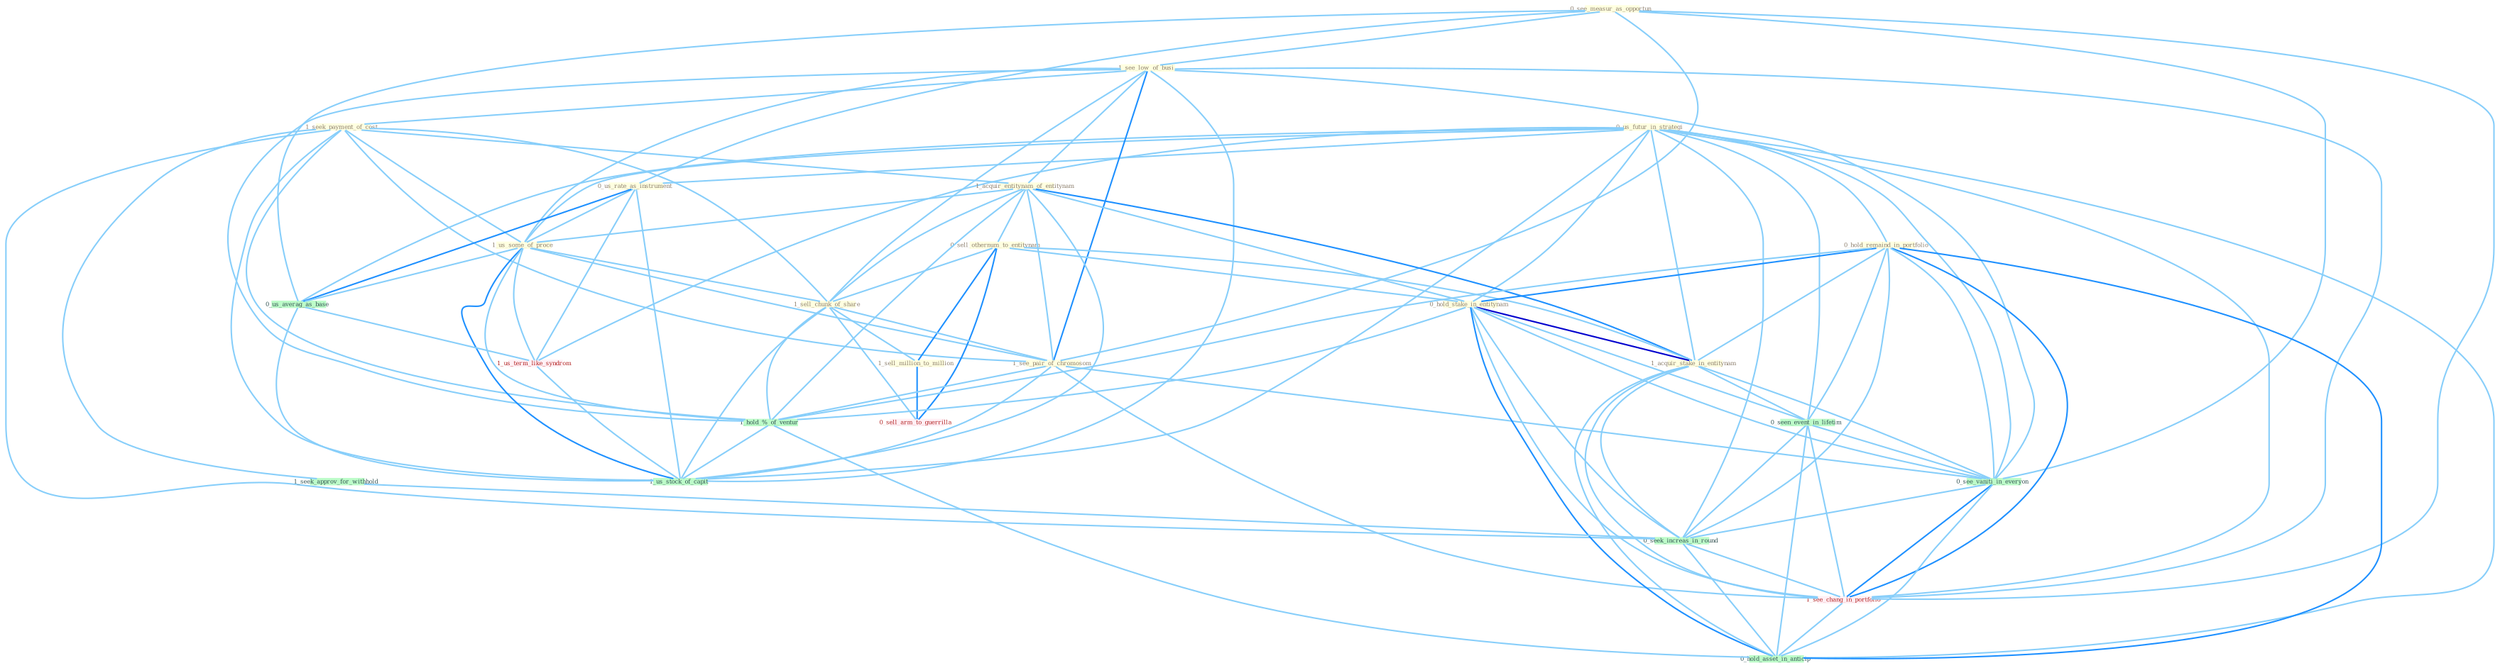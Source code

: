 Graph G{ 
    node
    [shape=polygon,style=filled,width=.5,height=.06,color="#BDFCC9",fixedsize=true,fontsize=4,
    fontcolor="#2f4f4f"];
    {node
    [color="#ffffe0", fontcolor="#8b7d6b"] "0_see_measur_as_opportun " "0_us_futur_in_strategi " "1_see_low_of_busi " "1_seek_payment_of_cost " "1_acquir_entitynam_of_entitynam " "0_us_rate_as_instrument " "1_us_some_of_proce " "0_sell_othernum_to_entitynam " "0_hold_remaind_in_portfolio " "1_sell_chunk_of_share " "1_sell_million_to_million " "1_see_pair_of_chromosom " "0_hold_stake_in_entitynam " "1_acquir_stake_in_entitynam "}
{node [color="#fff0f5", fontcolor="#b22222"] "1_us_term_like_syndrom " "0_sell_arm_to_guerrilla " "1_see_chang_in_portfolio "}
edge [color="#B0E2FF"];

	"0_see_measur_as_opportun " -- "1_see_low_of_busi " [w="1", color="#87cefa" ];
	"0_see_measur_as_opportun " -- "0_us_rate_as_instrument " [w="1", color="#87cefa" ];
	"0_see_measur_as_opportun " -- "1_see_pair_of_chromosom " [w="1", color="#87cefa" ];
	"0_see_measur_as_opportun " -- "0_us_averag_as_base " [w="1", color="#87cefa" ];
	"0_see_measur_as_opportun " -- "0_see_vaniti_in_everyon " [w="1", color="#87cefa" ];
	"0_see_measur_as_opportun " -- "1_see_chang_in_portfolio " [w="1", color="#87cefa" ];
	"0_us_futur_in_strategi " -- "0_us_rate_as_instrument " [w="1", color="#87cefa" ];
	"0_us_futur_in_strategi " -- "1_us_some_of_proce " [w="1", color="#87cefa" ];
	"0_us_futur_in_strategi " -- "0_hold_remaind_in_portfolio " [w="1", color="#87cefa" ];
	"0_us_futur_in_strategi " -- "0_hold_stake_in_entitynam " [w="1", color="#87cefa" ];
	"0_us_futur_in_strategi " -- "1_acquir_stake_in_entitynam " [w="1", color="#87cefa" ];
	"0_us_futur_in_strategi " -- "0_seen_event_in_lifetim " [w="1", color="#87cefa" ];
	"0_us_futur_in_strategi " -- "0_us_averag_as_base " [w="1", color="#87cefa" ];
	"0_us_futur_in_strategi " -- "1_us_term_like_syndrom " [w="1", color="#87cefa" ];
	"0_us_futur_in_strategi " -- "0_see_vaniti_in_everyon " [w="1", color="#87cefa" ];
	"0_us_futur_in_strategi " -- "0_seek_increas_in_round " [w="1", color="#87cefa" ];
	"0_us_futur_in_strategi " -- "1_us_stock_of_capit " [w="1", color="#87cefa" ];
	"0_us_futur_in_strategi " -- "1_see_chang_in_portfolio " [w="1", color="#87cefa" ];
	"0_us_futur_in_strategi " -- "0_hold_asset_in_anticip " [w="1", color="#87cefa" ];
	"1_see_low_of_busi " -- "1_seek_payment_of_cost " [w="1", color="#87cefa" ];
	"1_see_low_of_busi " -- "1_acquir_entitynam_of_entitynam " [w="1", color="#87cefa" ];
	"1_see_low_of_busi " -- "1_us_some_of_proce " [w="1", color="#87cefa" ];
	"1_see_low_of_busi " -- "1_sell_chunk_of_share " [w="1", color="#87cefa" ];
	"1_see_low_of_busi " -- "1_see_pair_of_chromosom " [w="2", color="#1e90ff" , len=0.8];
	"1_see_low_of_busi " -- "1_hold_%_of_ventur " [w="1", color="#87cefa" ];
	"1_see_low_of_busi " -- "0_see_vaniti_in_everyon " [w="1", color="#87cefa" ];
	"1_see_low_of_busi " -- "1_us_stock_of_capit " [w="1", color="#87cefa" ];
	"1_see_low_of_busi " -- "1_see_chang_in_portfolio " [w="1", color="#87cefa" ];
	"1_seek_payment_of_cost " -- "1_acquir_entitynam_of_entitynam " [w="1", color="#87cefa" ];
	"1_seek_payment_of_cost " -- "1_us_some_of_proce " [w="1", color="#87cefa" ];
	"1_seek_payment_of_cost " -- "1_sell_chunk_of_share " [w="1", color="#87cefa" ];
	"1_seek_payment_of_cost " -- "1_see_pair_of_chromosom " [w="1", color="#87cefa" ];
	"1_seek_payment_of_cost " -- "1_seek_approv_for_withhold " [w="1", color="#87cefa" ];
	"1_seek_payment_of_cost " -- "1_hold_%_of_ventur " [w="1", color="#87cefa" ];
	"1_seek_payment_of_cost " -- "0_seek_increas_in_round " [w="1", color="#87cefa" ];
	"1_seek_payment_of_cost " -- "1_us_stock_of_capit " [w="1", color="#87cefa" ];
	"1_acquir_entitynam_of_entitynam " -- "1_us_some_of_proce " [w="1", color="#87cefa" ];
	"1_acquir_entitynam_of_entitynam " -- "0_sell_othernum_to_entitynam " [w="1", color="#87cefa" ];
	"1_acquir_entitynam_of_entitynam " -- "1_sell_chunk_of_share " [w="1", color="#87cefa" ];
	"1_acquir_entitynam_of_entitynam " -- "1_see_pair_of_chromosom " [w="1", color="#87cefa" ];
	"1_acquir_entitynam_of_entitynam " -- "0_hold_stake_in_entitynam " [w="1", color="#87cefa" ];
	"1_acquir_entitynam_of_entitynam " -- "1_acquir_stake_in_entitynam " [w="2", color="#1e90ff" , len=0.8];
	"1_acquir_entitynam_of_entitynam " -- "1_hold_%_of_ventur " [w="1", color="#87cefa" ];
	"1_acquir_entitynam_of_entitynam " -- "1_us_stock_of_capit " [w="1", color="#87cefa" ];
	"0_us_rate_as_instrument " -- "1_us_some_of_proce " [w="1", color="#87cefa" ];
	"0_us_rate_as_instrument " -- "0_us_averag_as_base " [w="2", color="#1e90ff" , len=0.8];
	"0_us_rate_as_instrument " -- "1_us_term_like_syndrom " [w="1", color="#87cefa" ];
	"0_us_rate_as_instrument " -- "1_us_stock_of_capit " [w="1", color="#87cefa" ];
	"1_us_some_of_proce " -- "1_sell_chunk_of_share " [w="1", color="#87cefa" ];
	"1_us_some_of_proce " -- "1_see_pair_of_chromosom " [w="1", color="#87cefa" ];
	"1_us_some_of_proce " -- "0_us_averag_as_base " [w="1", color="#87cefa" ];
	"1_us_some_of_proce " -- "1_us_term_like_syndrom " [w="1", color="#87cefa" ];
	"1_us_some_of_proce " -- "1_hold_%_of_ventur " [w="1", color="#87cefa" ];
	"1_us_some_of_proce " -- "1_us_stock_of_capit " [w="2", color="#1e90ff" , len=0.8];
	"0_sell_othernum_to_entitynam " -- "1_sell_chunk_of_share " [w="1", color="#87cefa" ];
	"0_sell_othernum_to_entitynam " -- "1_sell_million_to_million " [w="2", color="#1e90ff" , len=0.8];
	"0_sell_othernum_to_entitynam " -- "0_hold_stake_in_entitynam " [w="1", color="#87cefa" ];
	"0_sell_othernum_to_entitynam " -- "1_acquir_stake_in_entitynam " [w="1", color="#87cefa" ];
	"0_sell_othernum_to_entitynam " -- "0_sell_arm_to_guerrilla " [w="2", color="#1e90ff" , len=0.8];
	"0_hold_remaind_in_portfolio " -- "0_hold_stake_in_entitynam " [w="2", color="#1e90ff" , len=0.8];
	"0_hold_remaind_in_portfolio " -- "1_acquir_stake_in_entitynam " [w="1", color="#87cefa" ];
	"0_hold_remaind_in_portfolio " -- "0_seen_event_in_lifetim " [w="1", color="#87cefa" ];
	"0_hold_remaind_in_portfolio " -- "1_hold_%_of_ventur " [w="1", color="#87cefa" ];
	"0_hold_remaind_in_portfolio " -- "0_see_vaniti_in_everyon " [w="1", color="#87cefa" ];
	"0_hold_remaind_in_portfolio " -- "0_seek_increas_in_round " [w="1", color="#87cefa" ];
	"0_hold_remaind_in_portfolio " -- "1_see_chang_in_portfolio " [w="2", color="#1e90ff" , len=0.8];
	"0_hold_remaind_in_portfolio " -- "0_hold_asset_in_anticip " [w="2", color="#1e90ff" , len=0.8];
	"1_sell_chunk_of_share " -- "1_sell_million_to_million " [w="1", color="#87cefa" ];
	"1_sell_chunk_of_share " -- "1_see_pair_of_chromosom " [w="1", color="#87cefa" ];
	"1_sell_chunk_of_share " -- "1_hold_%_of_ventur " [w="1", color="#87cefa" ];
	"1_sell_chunk_of_share " -- "0_sell_arm_to_guerrilla " [w="1", color="#87cefa" ];
	"1_sell_chunk_of_share " -- "1_us_stock_of_capit " [w="1", color="#87cefa" ];
	"1_sell_million_to_million " -- "0_sell_arm_to_guerrilla " [w="2", color="#1e90ff" , len=0.8];
	"1_see_pair_of_chromosom " -- "1_hold_%_of_ventur " [w="1", color="#87cefa" ];
	"1_see_pair_of_chromosom " -- "0_see_vaniti_in_everyon " [w="1", color="#87cefa" ];
	"1_see_pair_of_chromosom " -- "1_us_stock_of_capit " [w="1", color="#87cefa" ];
	"1_see_pair_of_chromosom " -- "1_see_chang_in_portfolio " [w="1", color="#87cefa" ];
	"0_hold_stake_in_entitynam " -- "1_acquir_stake_in_entitynam " [w="3", color="#0000cd" , len=0.6];
	"0_hold_stake_in_entitynam " -- "0_seen_event_in_lifetim " [w="1", color="#87cefa" ];
	"0_hold_stake_in_entitynam " -- "1_hold_%_of_ventur " [w="1", color="#87cefa" ];
	"0_hold_stake_in_entitynam " -- "0_see_vaniti_in_everyon " [w="1", color="#87cefa" ];
	"0_hold_stake_in_entitynam " -- "0_seek_increas_in_round " [w="1", color="#87cefa" ];
	"0_hold_stake_in_entitynam " -- "1_see_chang_in_portfolio " [w="1", color="#87cefa" ];
	"0_hold_stake_in_entitynam " -- "0_hold_asset_in_anticip " [w="2", color="#1e90ff" , len=0.8];
	"1_acquir_stake_in_entitynam " -- "0_seen_event_in_lifetim " [w="1", color="#87cefa" ];
	"1_acquir_stake_in_entitynam " -- "0_see_vaniti_in_everyon " [w="1", color="#87cefa" ];
	"1_acquir_stake_in_entitynam " -- "0_seek_increas_in_round " [w="1", color="#87cefa" ];
	"1_acquir_stake_in_entitynam " -- "1_see_chang_in_portfolio " [w="1", color="#87cefa" ];
	"1_acquir_stake_in_entitynam " -- "0_hold_asset_in_anticip " [w="1", color="#87cefa" ];
	"0_seen_event_in_lifetim " -- "0_see_vaniti_in_everyon " [w="1", color="#87cefa" ];
	"0_seen_event_in_lifetim " -- "0_seek_increas_in_round " [w="1", color="#87cefa" ];
	"0_seen_event_in_lifetim " -- "1_see_chang_in_portfolio " [w="1", color="#87cefa" ];
	"0_seen_event_in_lifetim " -- "0_hold_asset_in_anticip " [w="1", color="#87cefa" ];
	"0_us_averag_as_base " -- "1_us_term_like_syndrom " [w="1", color="#87cefa" ];
	"0_us_averag_as_base " -- "1_us_stock_of_capit " [w="1", color="#87cefa" ];
	"1_us_term_like_syndrom " -- "1_us_stock_of_capit " [w="1", color="#87cefa" ];
	"1_seek_approv_for_withhold " -- "0_seek_increas_in_round " [w="1", color="#87cefa" ];
	"1_hold_%_of_ventur " -- "1_us_stock_of_capit " [w="1", color="#87cefa" ];
	"1_hold_%_of_ventur " -- "0_hold_asset_in_anticip " [w="1", color="#87cefa" ];
	"0_see_vaniti_in_everyon " -- "0_seek_increas_in_round " [w="1", color="#87cefa" ];
	"0_see_vaniti_in_everyon " -- "1_see_chang_in_portfolio " [w="2", color="#1e90ff" , len=0.8];
	"0_see_vaniti_in_everyon " -- "0_hold_asset_in_anticip " [w="1", color="#87cefa" ];
	"0_seek_increas_in_round " -- "1_see_chang_in_portfolio " [w="1", color="#87cefa" ];
	"0_seek_increas_in_round " -- "0_hold_asset_in_anticip " [w="1", color="#87cefa" ];
	"1_see_chang_in_portfolio " -- "0_hold_asset_in_anticip " [w="1", color="#87cefa" ];
}